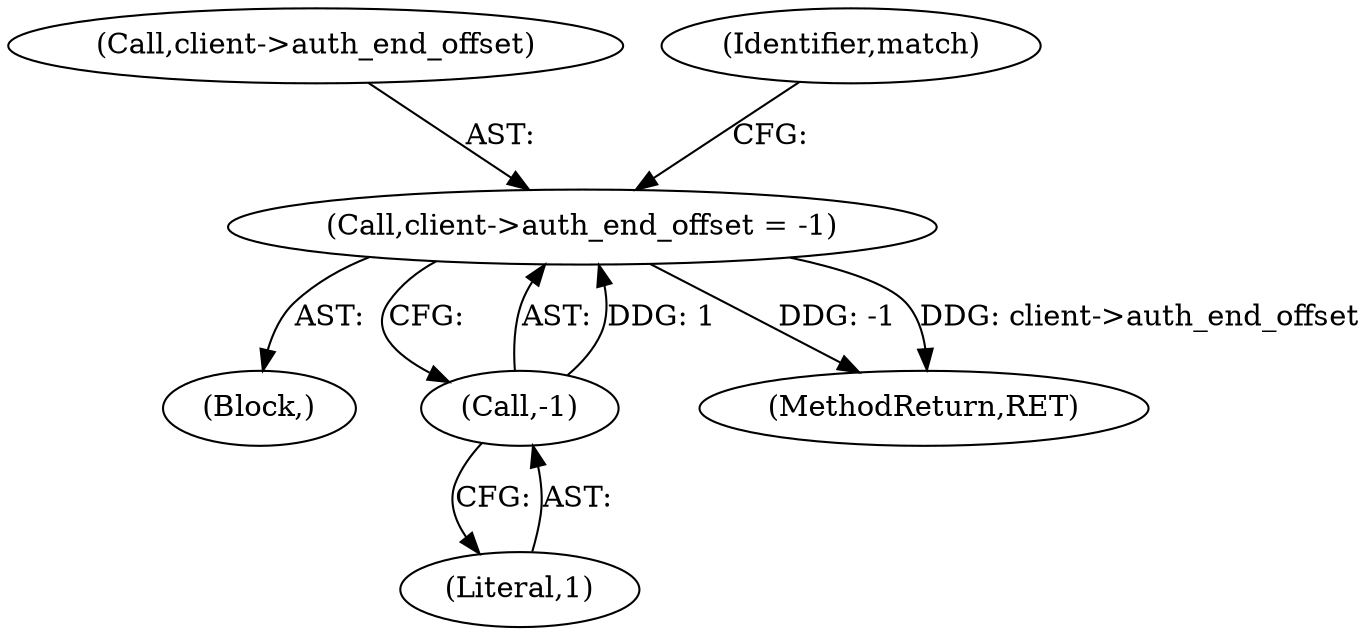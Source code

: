 digraph "1_flatpak_52346bf187b5a7f1c0fe9075b328b7ad6abe78f6@pointer" {
"1000169" [label="(Call,client->auth_end_offset = -1)"];
"1000173" [label="(Call,-1)"];
"1000119" [label="(Block,)"];
"1000170" [label="(Call,client->auth_end_offset)"];
"1000176" [label="(Identifier,match)"];
"1000240" [label="(MethodReturn,RET)"];
"1000174" [label="(Literal,1)"];
"1000173" [label="(Call,-1)"];
"1000169" [label="(Call,client->auth_end_offset = -1)"];
"1000169" -> "1000119"  [label="AST: "];
"1000169" -> "1000173"  [label="CFG: "];
"1000170" -> "1000169"  [label="AST: "];
"1000173" -> "1000169"  [label="AST: "];
"1000176" -> "1000169"  [label="CFG: "];
"1000169" -> "1000240"  [label="DDG: -1"];
"1000169" -> "1000240"  [label="DDG: client->auth_end_offset"];
"1000173" -> "1000169"  [label="DDG: 1"];
"1000173" -> "1000174"  [label="CFG: "];
"1000174" -> "1000173"  [label="AST: "];
}
